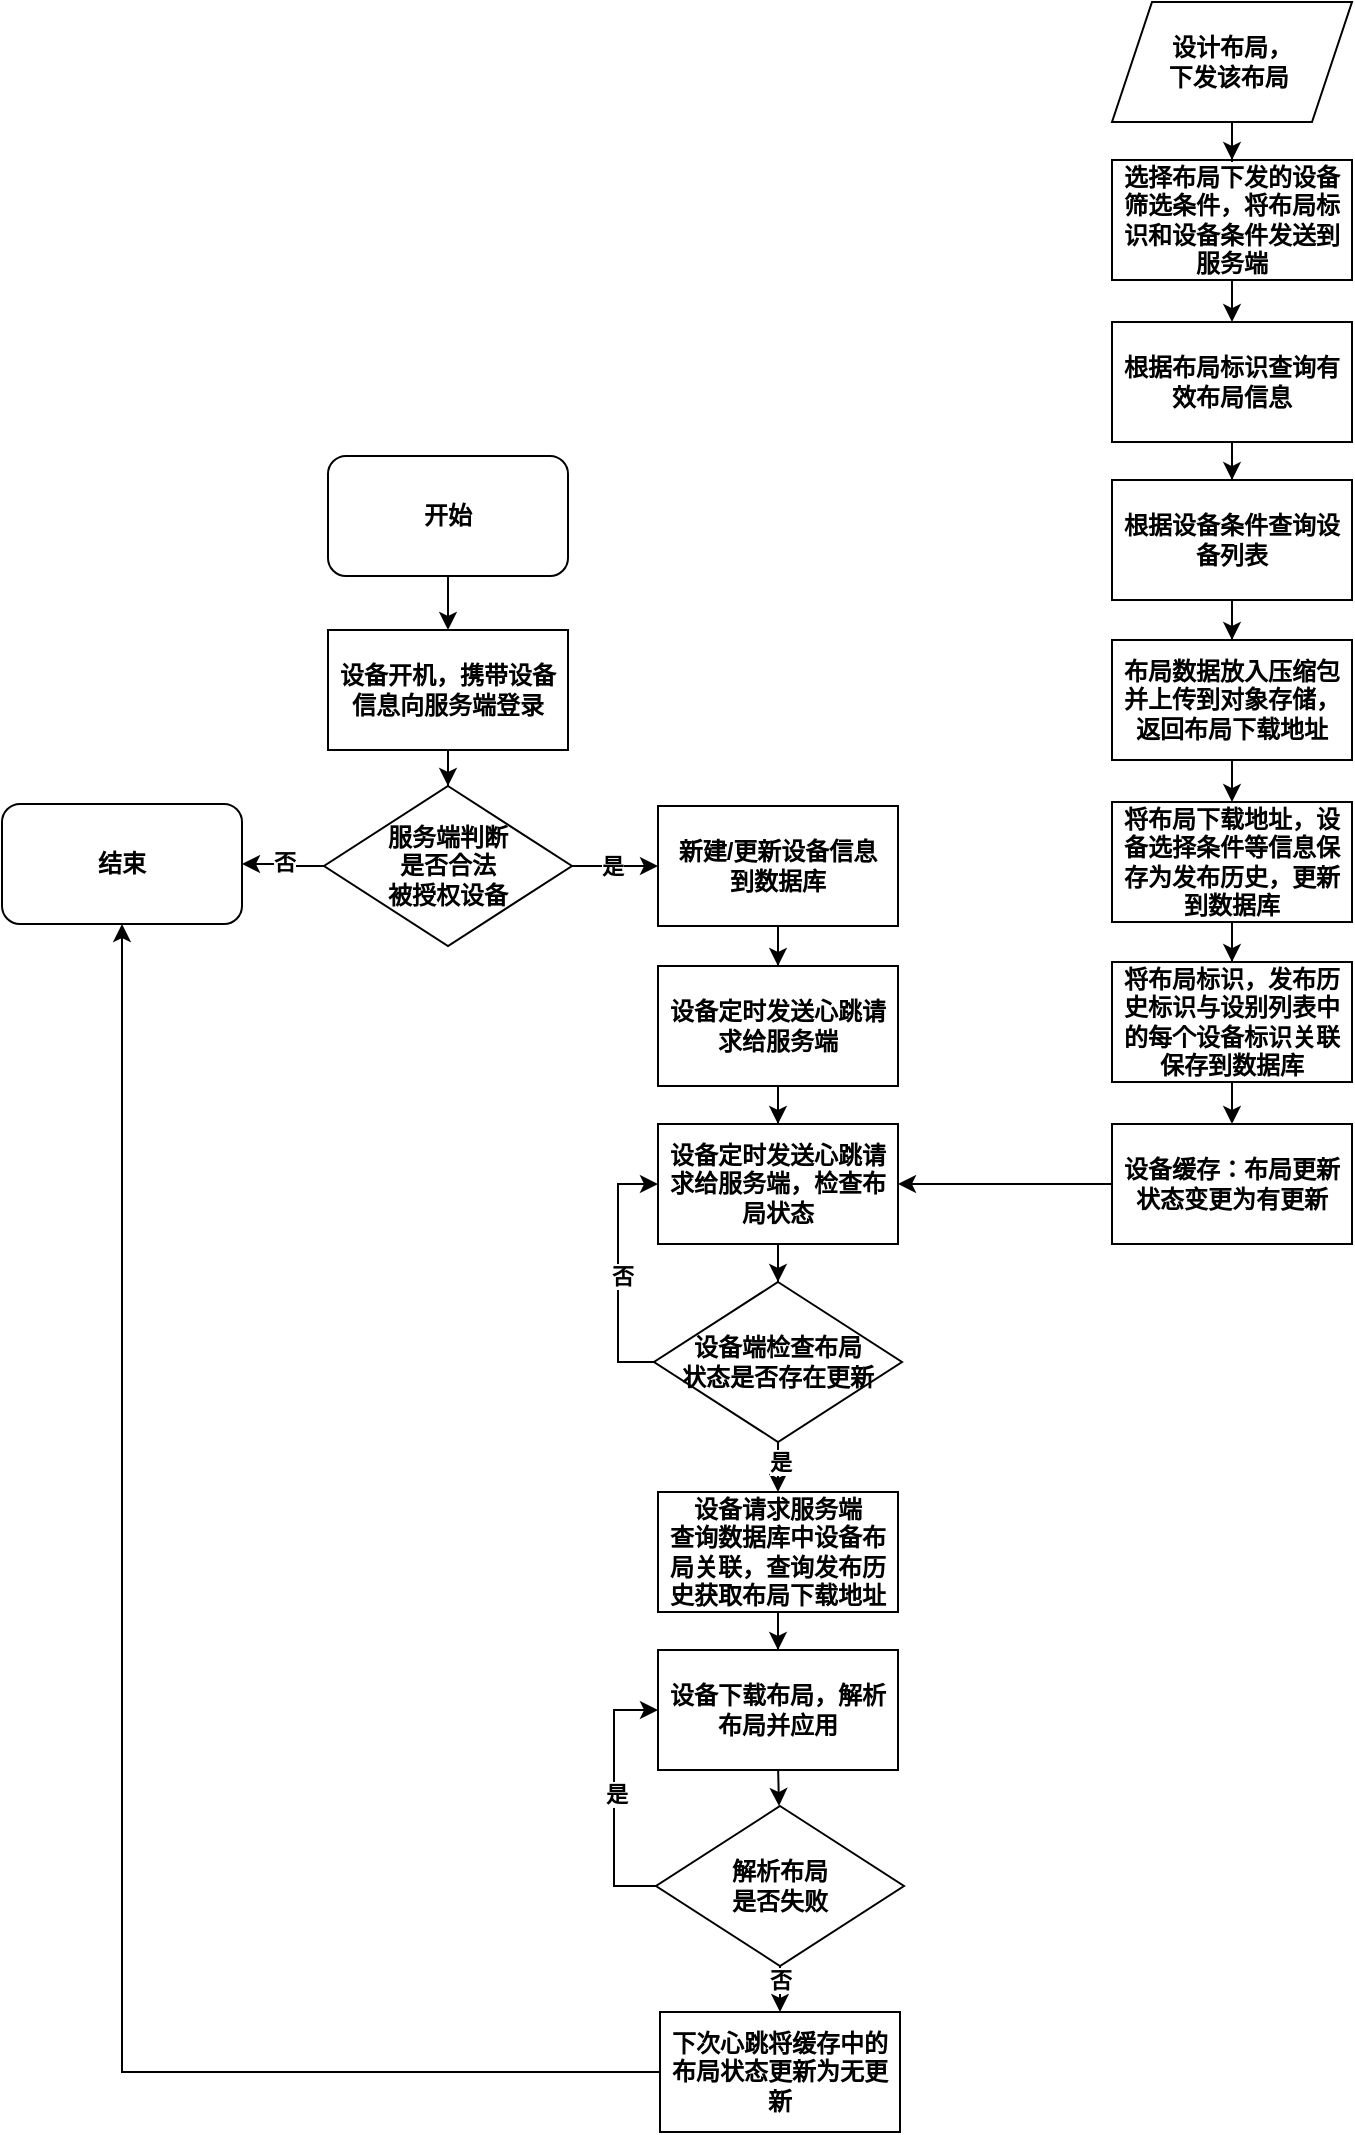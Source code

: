 <mxfile version="24.5.4" type="github">
  <diagram id="C5RBs43oDa-KdzZeNtuy" name="Page-1">
    <mxGraphModel dx="2057" dy="981" grid="0" gridSize="10" guides="0" tooltips="1" connect="1" arrows="1" fold="1" page="0" pageScale="1" pageWidth="827" pageHeight="1169" math="0" shadow="0">
      <root>
        <mxCell id="WIyWlLk6GJQsqaUBKTNV-0" />
        <mxCell id="WIyWlLk6GJQsqaUBKTNV-1" parent="WIyWlLk6GJQsqaUBKTNV-0" />
        <mxCell id="vrMutl9Br54j6cZ6q9lH-99" value="" style="edgeStyle=orthogonalEdgeStyle;rounded=0;orthogonalLoop=1;jettySize=auto;html=1;fontStyle=1" edge="1" parent="WIyWlLk6GJQsqaUBKTNV-1" source="vrMutl9Br54j6cZ6q9lH-91" target="vrMutl9Br54j6cZ6q9lH-92">
          <mxGeometry relative="1" as="geometry" />
        </mxCell>
        <mxCell id="vrMutl9Br54j6cZ6q9lH-91" value="开始" style="rounded=1;whiteSpace=wrap;html=1;fontStyle=1" vertex="1" parent="WIyWlLk6GJQsqaUBKTNV-1">
          <mxGeometry x="32" y="252" width="120" height="60" as="geometry" />
        </mxCell>
        <mxCell id="vrMutl9Br54j6cZ6q9lH-100" value="" style="edgeStyle=orthogonalEdgeStyle;rounded=0;orthogonalLoop=1;jettySize=auto;html=1;fontStyle=1" edge="1" parent="WIyWlLk6GJQsqaUBKTNV-1" source="vrMutl9Br54j6cZ6q9lH-92" target="vrMutl9Br54j6cZ6q9lH-93">
          <mxGeometry relative="1" as="geometry" />
        </mxCell>
        <mxCell id="vrMutl9Br54j6cZ6q9lH-92" value="设备开机，携带设备信息向服务端登录" style="rounded=0;whiteSpace=wrap;html=1;fontStyle=1" vertex="1" parent="WIyWlLk6GJQsqaUBKTNV-1">
          <mxGeometry x="32" y="339" width="120" height="60" as="geometry" />
        </mxCell>
        <mxCell id="vrMutl9Br54j6cZ6q9lH-102" value="" style="edgeStyle=orthogonalEdgeStyle;rounded=0;orthogonalLoop=1;jettySize=auto;html=1;fontStyle=1" edge="1" parent="WIyWlLk6GJQsqaUBKTNV-1" source="vrMutl9Br54j6cZ6q9lH-93" target="vrMutl9Br54j6cZ6q9lH-94">
          <mxGeometry relative="1" as="geometry" />
        </mxCell>
        <mxCell id="vrMutl9Br54j6cZ6q9lH-105" value="否" style="edgeLabel;html=1;align=center;verticalAlign=middle;resizable=0;points=[];fontStyle=1" vertex="1" connectable="0" parent="vrMutl9Br54j6cZ6q9lH-102">
          <mxGeometry x="-0.048" y="-2" relative="1" as="geometry">
            <mxPoint as="offset" />
          </mxGeometry>
        </mxCell>
        <mxCell id="vrMutl9Br54j6cZ6q9lH-103" value="" style="edgeStyle=orthogonalEdgeStyle;rounded=0;orthogonalLoop=1;jettySize=auto;html=1;fontStyle=1" edge="1" parent="WIyWlLk6GJQsqaUBKTNV-1" source="vrMutl9Br54j6cZ6q9lH-93" target="vrMutl9Br54j6cZ6q9lH-95">
          <mxGeometry relative="1" as="geometry" />
        </mxCell>
        <mxCell id="vrMutl9Br54j6cZ6q9lH-104" value="是" style="edgeLabel;html=1;align=center;verticalAlign=middle;resizable=0;points=[];fontStyle=1" vertex="1" connectable="0" parent="vrMutl9Br54j6cZ6q9lH-103">
          <mxGeometry x="-0.077" relative="1" as="geometry">
            <mxPoint as="offset" />
          </mxGeometry>
        </mxCell>
        <mxCell id="vrMutl9Br54j6cZ6q9lH-93" value="服务端判断&lt;div&gt;是否合法&lt;div&gt;被授权设备&lt;/div&gt;&lt;/div&gt;" style="rhombus;whiteSpace=wrap;html=1;fontStyle=1" vertex="1" parent="WIyWlLk6GJQsqaUBKTNV-1">
          <mxGeometry x="30" y="417" width="124" height="80" as="geometry" />
        </mxCell>
        <mxCell id="vrMutl9Br54j6cZ6q9lH-94" value="结束" style="rounded=1;whiteSpace=wrap;html=1;fontStyle=1" vertex="1" parent="WIyWlLk6GJQsqaUBKTNV-1">
          <mxGeometry x="-131" y="426" width="120" height="60" as="geometry" />
        </mxCell>
        <mxCell id="vrMutl9Br54j6cZ6q9lH-115" value="" style="edgeStyle=orthogonalEdgeStyle;rounded=0;orthogonalLoop=1;jettySize=auto;html=1;entryX=0.5;entryY=0;entryDx=0;entryDy=0;fontStyle=1" edge="1" parent="WIyWlLk6GJQsqaUBKTNV-1" source="vrMutl9Br54j6cZ6q9lH-95" target="vrMutl9Br54j6cZ6q9lH-116">
          <mxGeometry relative="1" as="geometry">
            <mxPoint x="257" y="502" as="targetPoint" />
          </mxGeometry>
        </mxCell>
        <mxCell id="vrMutl9Br54j6cZ6q9lH-95" value="新建/更新设备信息&lt;div&gt;到数据库&lt;/div&gt;" style="rounded=0;whiteSpace=wrap;html=1;fontStyle=1" vertex="1" parent="WIyWlLk6GJQsqaUBKTNV-1">
          <mxGeometry x="197" y="427" width="120" height="60" as="geometry" />
        </mxCell>
        <mxCell id="vrMutl9Br54j6cZ6q9lH-123" value="" style="edgeStyle=orthogonalEdgeStyle;rounded=0;orthogonalLoop=1;jettySize=auto;html=1;fontStyle=1" edge="1" parent="WIyWlLk6GJQsqaUBKTNV-1" source="vrMutl9Br54j6cZ6q9lH-107" target="vrMutl9Br54j6cZ6q9lH-109">
          <mxGeometry relative="1" as="geometry" />
        </mxCell>
        <mxCell id="vrMutl9Br54j6cZ6q9lH-107" value="选择布局下发的设备筛选条件，将布局标识和设备条件发送到服务端" style="rounded=0;whiteSpace=wrap;html=1;fontStyle=1" vertex="1" parent="WIyWlLk6GJQsqaUBKTNV-1">
          <mxGeometry x="424" y="104" width="120" height="60" as="geometry" />
        </mxCell>
        <mxCell id="vrMutl9Br54j6cZ6q9lH-124" value="" style="edgeStyle=orthogonalEdgeStyle;rounded=0;orthogonalLoop=1;jettySize=auto;html=1;fontStyle=1" edge="1" parent="WIyWlLk6GJQsqaUBKTNV-1" source="vrMutl9Br54j6cZ6q9lH-109" target="vrMutl9Br54j6cZ6q9lH-119">
          <mxGeometry relative="1" as="geometry" />
        </mxCell>
        <mxCell id="vrMutl9Br54j6cZ6q9lH-109" value="根据布局标识查询有效布局信息" style="whiteSpace=wrap;html=1;fontStyle=1" vertex="1" parent="WIyWlLk6GJQsqaUBKTNV-1">
          <mxGeometry x="423.999" y="185.003" width="120" height="60" as="geometry" />
        </mxCell>
        <mxCell id="vrMutl9Br54j6cZ6q9lH-111" value="" style="edgeStyle=orthogonalEdgeStyle;rounded=0;orthogonalLoop=1;jettySize=auto;html=1;fontStyle=1" edge="1" parent="WIyWlLk6GJQsqaUBKTNV-1" source="vrMutl9Br54j6cZ6q9lH-110" target="vrMutl9Br54j6cZ6q9lH-107">
          <mxGeometry relative="1" as="geometry" />
        </mxCell>
        <mxCell id="vrMutl9Br54j6cZ6q9lH-110" value="设计布局，&lt;div&gt;下发该&lt;span style=&quot;background-color: initial;&quot;&gt;布局&amp;nbsp;&lt;/span&gt;&lt;/div&gt;" style="shape=parallelogram;perimeter=parallelogramPerimeter;whiteSpace=wrap;html=1;fixedSize=1;fontStyle=1" vertex="1" parent="WIyWlLk6GJQsqaUBKTNV-1">
          <mxGeometry x="424" y="25" width="120" height="60" as="geometry" />
        </mxCell>
        <mxCell id="vrMutl9Br54j6cZ6q9lH-122" value="" style="edgeStyle=orthogonalEdgeStyle;rounded=0;orthogonalLoop=1;jettySize=auto;html=1;fontStyle=1" edge="1" parent="WIyWlLk6GJQsqaUBKTNV-1" source="vrMutl9Br54j6cZ6q9lH-116" target="vrMutl9Br54j6cZ6q9lH-118">
          <mxGeometry relative="1" as="geometry" />
        </mxCell>
        <mxCell id="vrMutl9Br54j6cZ6q9lH-116" value="设备定时发送心跳请求给服务端" style="rounded=0;whiteSpace=wrap;html=1;fontStyle=1" vertex="1" parent="WIyWlLk6GJQsqaUBKTNV-1">
          <mxGeometry x="197" y="507" width="120" height="60" as="geometry" />
        </mxCell>
        <mxCell id="vrMutl9Br54j6cZ6q9lH-137" value="" style="edgeStyle=orthogonalEdgeStyle;rounded=0;orthogonalLoop=1;jettySize=auto;html=1;fontStyle=1" edge="1" parent="WIyWlLk6GJQsqaUBKTNV-1" source="vrMutl9Br54j6cZ6q9lH-118" target="vrMutl9Br54j6cZ6q9lH-136">
          <mxGeometry relative="1" as="geometry" />
        </mxCell>
        <mxCell id="vrMutl9Br54j6cZ6q9lH-118" value="设备定时发送心跳请求给服务端，检查布局状态" style="rounded=0;whiteSpace=wrap;html=1;fontStyle=1" vertex="1" parent="WIyWlLk6GJQsqaUBKTNV-1">
          <mxGeometry x="197" y="586" width="120" height="60" as="geometry" />
        </mxCell>
        <mxCell id="vrMutl9Br54j6cZ6q9lH-127" value="" style="edgeStyle=orthogonalEdgeStyle;rounded=0;orthogonalLoop=1;jettySize=auto;html=1;fontStyle=1" edge="1" parent="WIyWlLk6GJQsqaUBKTNV-1" source="vrMutl9Br54j6cZ6q9lH-119" target="vrMutl9Br54j6cZ6q9lH-120">
          <mxGeometry relative="1" as="geometry" />
        </mxCell>
        <mxCell id="vrMutl9Br54j6cZ6q9lH-119" value="根据设备条件查询设备列表" style="whiteSpace=wrap;html=1;fontStyle=1" vertex="1" parent="WIyWlLk6GJQsqaUBKTNV-1">
          <mxGeometry x="423.999" y="264.003" width="120" height="60" as="geometry" />
        </mxCell>
        <mxCell id="vrMutl9Br54j6cZ6q9lH-128" value="" style="edgeStyle=orthogonalEdgeStyle;rounded=0;orthogonalLoop=1;jettySize=auto;html=1;fontStyle=1" edge="1" parent="WIyWlLk6GJQsqaUBKTNV-1" source="vrMutl9Br54j6cZ6q9lH-120" target="vrMutl9Br54j6cZ6q9lH-121">
          <mxGeometry relative="1" as="geometry" />
        </mxCell>
        <mxCell id="vrMutl9Br54j6cZ6q9lH-120" value="布局数据放入压缩包并上传到对象存储，返回布局下载地址" style="whiteSpace=wrap;html=1;fontStyle=1" vertex="1" parent="WIyWlLk6GJQsqaUBKTNV-1">
          <mxGeometry x="424" y="344" width="120" height="60" as="geometry" />
        </mxCell>
        <mxCell id="vrMutl9Br54j6cZ6q9lH-147" value="" style="edgeStyle=orthogonalEdgeStyle;rounded=0;orthogonalLoop=1;jettySize=auto;html=1;fontStyle=1" edge="1" parent="WIyWlLk6GJQsqaUBKTNV-1" source="vrMutl9Br54j6cZ6q9lH-121" target="vrMutl9Br54j6cZ6q9lH-146">
          <mxGeometry relative="1" as="geometry" />
        </mxCell>
        <mxCell id="vrMutl9Br54j6cZ6q9lH-121" value="将布局下载地址，设备选择条件等信息保存为发布历史，更新到数据库" style="whiteSpace=wrap;html=1;fontStyle=1" vertex="1" parent="WIyWlLk6GJQsqaUBKTNV-1">
          <mxGeometry x="423.999" y="425.003" width="120" height="60" as="geometry" />
        </mxCell>
        <mxCell id="vrMutl9Br54j6cZ6q9lH-131" value="" style="edgeStyle=orthogonalEdgeStyle;rounded=0;orthogonalLoop=1;jettySize=auto;html=1;fontStyle=1" edge="1" parent="WIyWlLk6GJQsqaUBKTNV-1" source="vrMutl9Br54j6cZ6q9lH-129" target="vrMutl9Br54j6cZ6q9lH-118">
          <mxGeometry relative="1" as="geometry" />
        </mxCell>
        <mxCell id="vrMutl9Br54j6cZ6q9lH-129" value="设备缓存：布局更新状态变更为有更新" style="whiteSpace=wrap;html=1;fontStyle=1" vertex="1" parent="WIyWlLk6GJQsqaUBKTNV-1">
          <mxGeometry x="424" y="586" width="120" height="60" as="geometry" />
        </mxCell>
        <mxCell id="vrMutl9Br54j6cZ6q9lH-139" value="" style="edgeStyle=orthogonalEdgeStyle;rounded=0;orthogonalLoop=1;jettySize=auto;html=1;entryX=0;entryY=0.5;entryDx=0;entryDy=0;fontStyle=1" edge="1" parent="WIyWlLk6GJQsqaUBKTNV-1" source="vrMutl9Br54j6cZ6q9lH-136" target="vrMutl9Br54j6cZ6q9lH-118">
          <mxGeometry relative="1" as="geometry">
            <mxPoint x="114" y="707" as="targetPoint" />
            <Array as="points">
              <mxPoint x="177" y="705" />
              <mxPoint x="177" y="616" />
            </Array>
          </mxGeometry>
        </mxCell>
        <mxCell id="vrMutl9Br54j6cZ6q9lH-140" value="否" style="edgeLabel;html=1;align=center;verticalAlign=middle;resizable=0;points=[];fontStyle=1" vertex="1" connectable="0" parent="vrMutl9Br54j6cZ6q9lH-139">
          <mxGeometry x="-0.036" y="-2" relative="1" as="geometry">
            <mxPoint as="offset" />
          </mxGeometry>
        </mxCell>
        <mxCell id="vrMutl9Br54j6cZ6q9lH-142" value="" style="edgeStyle=orthogonalEdgeStyle;rounded=0;orthogonalLoop=1;jettySize=auto;html=1;fontStyle=1" edge="1" parent="WIyWlLk6GJQsqaUBKTNV-1" source="vrMutl9Br54j6cZ6q9lH-136" target="vrMutl9Br54j6cZ6q9lH-144">
          <mxGeometry relative="1" as="geometry">
            <mxPoint x="257" y="835" as="targetPoint" />
          </mxGeometry>
        </mxCell>
        <mxCell id="vrMutl9Br54j6cZ6q9lH-145" value="是" style="edgeLabel;html=1;align=center;verticalAlign=middle;resizable=0;points=[];fontStyle=1" vertex="1" connectable="0" parent="vrMutl9Br54j6cZ6q9lH-142">
          <mxGeometry x="-0.301" relative="1" as="geometry">
            <mxPoint x="1" y="-9" as="offset" />
          </mxGeometry>
        </mxCell>
        <mxCell id="vrMutl9Br54j6cZ6q9lH-136" value="设备端检查布局&lt;div&gt;状态是否存在更新&lt;/div&gt;" style="rhombus;whiteSpace=wrap;html=1;fontStyle=1" vertex="1" parent="WIyWlLk6GJQsqaUBKTNV-1">
          <mxGeometry x="195" y="665" width="124" height="80" as="geometry" />
        </mxCell>
        <mxCell id="vrMutl9Br54j6cZ6q9lH-150" value="" style="edgeStyle=orthogonalEdgeStyle;rounded=0;orthogonalLoop=1;jettySize=auto;html=1;fontStyle=1" edge="1" parent="WIyWlLk6GJQsqaUBKTNV-1" source="vrMutl9Br54j6cZ6q9lH-144" target="vrMutl9Br54j6cZ6q9lH-149">
          <mxGeometry relative="1" as="geometry" />
        </mxCell>
        <mxCell id="vrMutl9Br54j6cZ6q9lH-144" value="设备请求服务端&lt;div&gt;查询数据库中设备布局关联，查询发布历史获取布局下载地址&lt;/div&gt;" style="rounded=0;whiteSpace=wrap;html=1;fontStyle=1" vertex="1" parent="WIyWlLk6GJQsqaUBKTNV-1">
          <mxGeometry x="197" y="770" width="120" height="60" as="geometry" />
        </mxCell>
        <mxCell id="vrMutl9Br54j6cZ6q9lH-148" value="" style="edgeStyle=orthogonalEdgeStyle;rounded=0;orthogonalLoop=1;jettySize=auto;html=1;fontStyle=1" edge="1" parent="WIyWlLk6GJQsqaUBKTNV-1" source="vrMutl9Br54j6cZ6q9lH-146" target="vrMutl9Br54j6cZ6q9lH-129">
          <mxGeometry relative="1" as="geometry" />
        </mxCell>
        <mxCell id="vrMutl9Br54j6cZ6q9lH-146" value="将布局标识，发布历史标识与设别列表中的每个设备标识关联保存到数据库" style="whiteSpace=wrap;html=1;fontStyle=1" vertex="1" parent="WIyWlLk6GJQsqaUBKTNV-1">
          <mxGeometry x="423.999" y="505.003" width="120" height="60" as="geometry" />
        </mxCell>
        <mxCell id="vrMutl9Br54j6cZ6q9lH-152" value="" style="edgeStyle=orthogonalEdgeStyle;rounded=0;orthogonalLoop=1;jettySize=auto;html=1;fontStyle=1" edge="1" parent="WIyWlLk6GJQsqaUBKTNV-1" target="vrMutl9Br54j6cZ6q9lH-151">
          <mxGeometry relative="1" as="geometry">
            <mxPoint x="257" y="906" as="sourcePoint" />
          </mxGeometry>
        </mxCell>
        <mxCell id="vrMutl9Br54j6cZ6q9lH-149" value="设备下载布局，解析布局并应用" style="rounded=0;whiteSpace=wrap;html=1;fontStyle=1" vertex="1" parent="WIyWlLk6GJQsqaUBKTNV-1">
          <mxGeometry x="197" y="849" width="120" height="60" as="geometry" />
        </mxCell>
        <mxCell id="vrMutl9Br54j6cZ6q9lH-154" value="" style="edgeStyle=orthogonalEdgeStyle;rounded=0;orthogonalLoop=1;jettySize=auto;html=1;entryX=0;entryY=0.5;entryDx=0;entryDy=0;fontStyle=1" edge="1" parent="WIyWlLk6GJQsqaUBKTNV-1" source="vrMutl9Br54j6cZ6q9lH-151" target="vrMutl9Br54j6cZ6q9lH-149">
          <mxGeometry relative="1" as="geometry">
            <mxPoint x="113" y="973" as="targetPoint" />
            <Array as="points">
              <mxPoint x="175" y="967" />
              <mxPoint x="175" y="879" />
            </Array>
          </mxGeometry>
        </mxCell>
        <mxCell id="vrMutl9Br54j6cZ6q9lH-155" value="是" style="edgeLabel;html=1;align=center;verticalAlign=middle;resizable=0;points=[];fontStyle=1" vertex="1" connectable="0" parent="vrMutl9Br54j6cZ6q9lH-154">
          <mxGeometry x="0.025" y="-1" relative="1" as="geometry">
            <mxPoint as="offset" />
          </mxGeometry>
        </mxCell>
        <mxCell id="vrMutl9Br54j6cZ6q9lH-157" value="" style="edgeStyle=orthogonalEdgeStyle;rounded=0;orthogonalLoop=1;jettySize=auto;html=1;fontStyle=1" edge="1" parent="WIyWlLk6GJQsqaUBKTNV-1" source="vrMutl9Br54j6cZ6q9lH-151" target="vrMutl9Br54j6cZ6q9lH-156">
          <mxGeometry relative="1" as="geometry" />
        </mxCell>
        <mxCell id="vrMutl9Br54j6cZ6q9lH-158" value="否" style="edgeLabel;html=1;align=center;verticalAlign=middle;resizable=0;points=[];fontStyle=1" vertex="1" connectable="0" parent="vrMutl9Br54j6cZ6q9lH-157">
          <mxGeometry x="-0.58" relative="1" as="geometry">
            <mxPoint y="-5" as="offset" />
          </mxGeometry>
        </mxCell>
        <mxCell id="vrMutl9Br54j6cZ6q9lH-151" value="解析布局&lt;div&gt;是否失败&lt;/div&gt;" style="rhombus;whiteSpace=wrap;html=1;fontStyle=1" vertex="1" parent="WIyWlLk6GJQsqaUBKTNV-1">
          <mxGeometry x="196" y="927" width="124" height="80" as="geometry" />
        </mxCell>
        <mxCell id="vrMutl9Br54j6cZ6q9lH-160" value="" style="edgeStyle=orthogonalEdgeStyle;rounded=0;orthogonalLoop=1;jettySize=auto;html=1;entryX=0.5;entryY=1;entryDx=0;entryDy=0;fontStyle=1" edge="1" parent="WIyWlLk6GJQsqaUBKTNV-1" source="vrMutl9Br54j6cZ6q9lH-156" target="vrMutl9Br54j6cZ6q9lH-94">
          <mxGeometry relative="1" as="geometry">
            <mxPoint x="118" y="1060" as="targetPoint" />
          </mxGeometry>
        </mxCell>
        <mxCell id="vrMutl9Br54j6cZ6q9lH-156" value="下次心跳将缓存中的布局状态更新为无更新" style="whiteSpace=wrap;html=1;fontStyle=1" vertex="1" parent="WIyWlLk6GJQsqaUBKTNV-1">
          <mxGeometry x="198" y="1030" width="120" height="60" as="geometry" />
        </mxCell>
      </root>
    </mxGraphModel>
  </diagram>
</mxfile>
